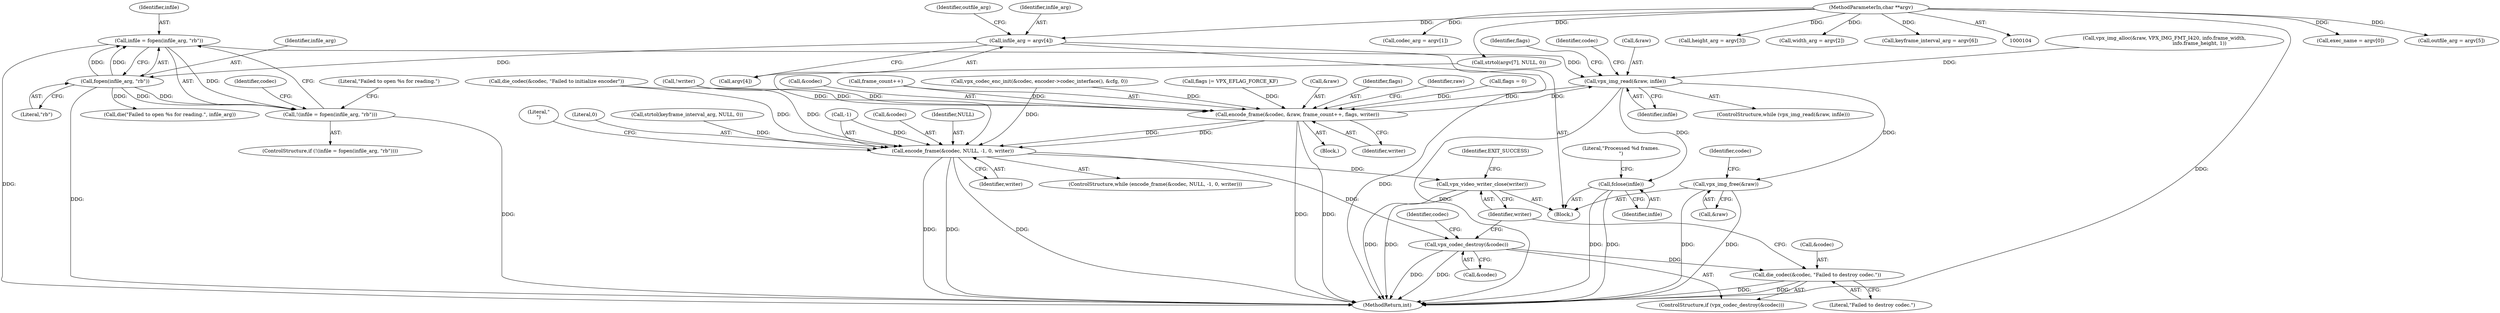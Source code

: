 digraph "0_Android_5a9753fca56f0eeb9f61e342b2fccffc364f9426_14@API" {
"1000407" [label="(Call,infile = fopen(infile_arg, \"rb\"))"];
"1000409" [label="(Call,fopen(infile_arg, \"rb\"))"];
"1000193" [label="(Call,infile_arg = argv[4])"];
"1000106" [label="(MethodParameterIn,char **argv)"];
"1000406" [label="(Call,!(infile = fopen(infile_arg, \"rb\")))"];
"1000428" [label="(Call,vpx_img_read(&raw, infile))"];
"1000450" [label="(Call,encode_frame(&codec, &raw, frame_count++, flags, writer))"];
"1000460" [label="(Call,encode_frame(&codec, NULL, -1, 0, writer))"];
"1000480" [label="(Call,vpx_codec_destroy(&codec))"];
"1000483" [label="(Call,die_codec(&codec, \"Failed to destroy codec.\"))"];
"1000487" [label="(Call,vpx_video_writer_close(writer))"];
"1000471" [label="(Call,fclose(infile))"];
"1000476" [label="(Call,vpx_img_free(&raw))"];
"1000432" [label="(Block,)"];
"1000472" [label="(Identifier,infile)"];
"1000476" [label="(Call,vpx_img_free(&raw))"];
"1000458" [label="(Identifier,writer)"];
"1000490" [label="(Identifier,EXIT_SUCCESS)"];
"1000460" [label="(Call,encode_frame(&codec, NULL, -1, 0, writer))"];
"1000467" [label="(Identifier,writer)"];
"1000482" [label="(Identifier,codec)"];
"1000193" [label="(Call,infile_arg = argv[4])"];
"1000167" [label="(Call,exec_name = argv[0])"];
"1000435" [label="(Identifier,flags)"];
"1000491" [label="(MethodReturn,int)"];
"1000450" [label="(Call,encode_frame(&codec, &raw, frame_count++, flags, writer))"];
"1000198" [label="(Call,outfile_arg = argv[5])"];
"1000430" [label="(Identifier,raw)"];
"1000451" [label="(Call,&codec)"];
"1000462" [label="(Identifier,codec)"];
"1000466" [label="(Literal,0)"];
"1000483" [label="(Call,die_codec(&codec, \"Failed to destroy codec.\"))"];
"1000400" [label="(Call,!writer)"];
"1000447" [label="(Call,flags |= VPX_EFLAG_FORCE_KF)"];
"1000481" [label="(Call,&codec)"];
"1000412" [label="(Call,die(\"Failed to open %s for reading.\", infile_arg))"];
"1000474" [label="(Literal,\"Processed %d frames.\n\")"];
"1000408" [label="(Identifier,infile)"];
"1000195" [label="(Call,argv[4])"];
"1000178" [label="(Call,codec_arg = argv[1])"];
"1000406" [label="(Call,!(infile = fopen(infile_arg, \"rb\")))"];
"1000194" [label="(Identifier,infile_arg)"];
"1000479" [label="(ControlStructure,if (vpx_codec_destroy(&codec)))"];
"1000410" [label="(Identifier,infile_arg)"];
"1000480" [label="(Call,vpx_codec_destroy(&codec))"];
"1000431" [label="(Identifier,infile)"];
"1000107" [label="(Block,)"];
"1000464" [label="(Call,-1)"];
"1000461" [label="(Call,&codec)"];
"1000485" [label="(Identifier,codec)"];
"1000418" [label="(Identifier,codec)"];
"1000407" [label="(Call,infile = fopen(infile_arg, \"rb\"))"];
"1000463" [label="(Identifier,NULL)"];
"1000453" [label="(Call,&raw)"];
"1000429" [label="(Call,&raw)"];
"1000188" [label="(Call,height_arg = argv[3])"];
"1000293" [label="(Call,vpx_img_alloc(&raw, VPX_IMG_FMT_I420, info.frame_width,\n                                             info.frame_height, 1))"];
"1000457" [label="(Identifier,flags)"];
"1000484" [label="(Call,&codec)"];
"1000416" [label="(Call,vpx_codec_enc_init(&codec, encoder->codec_interface(), &cfg, 0))"];
"1000477" [label="(Call,&raw)"];
"1000106" [label="(MethodParameterIn,char **argv)"];
"1000183" [label="(Call,width_arg = argv[2])"];
"1000199" [label="(Identifier,outfile_arg)"];
"1000486" [label="(Literal,\"Failed to destroy codec.\")"];
"1000470" [label="(Literal,\"\n\")"];
"1000428" [label="(Call,vpx_img_read(&raw, infile))"];
"1000405" [label="(ControlStructure,if (!(infile = fopen(infile_arg, \"rb\"))))"];
"1000434" [label="(Call,flags = 0)"];
"1000385" [label="(Call,strtol(argv[7], NULL, 0))"];
"1000455" [label="(Call,frame_count++)"];
"1000471" [label="(Call,fclose(infile))"];
"1000459" [label="(ControlStructure,while (encode_frame(&codec, NULL, -1, 0, writer)))"];
"1000427" [label="(ControlStructure,while (vpx_img_read(&raw, infile)))"];
"1000203" [label="(Call,keyframe_interval_arg = argv[6])"];
"1000409" [label="(Call,fopen(infile_arg, \"rb\"))"];
"1000413" [label="(Literal,\"Failed to open %s for reading.\")"];
"1000487" [label="(Call,vpx_video_writer_close(writer))"];
"1000423" [label="(Call,die_codec(&codec, \"Failed to initialize encoder\"))"];
"1000309" [label="(Call,strtol(keyframe_interval_arg, NULL, 0))"];
"1000411" [label="(Literal,\"rb\")"];
"1000488" [label="(Identifier,writer)"];
"1000407" -> "1000406"  [label="AST: "];
"1000407" -> "1000409"  [label="CFG: "];
"1000408" -> "1000407"  [label="AST: "];
"1000409" -> "1000407"  [label="AST: "];
"1000406" -> "1000407"  [label="CFG: "];
"1000407" -> "1000491"  [label="DDG: "];
"1000407" -> "1000406"  [label="DDG: "];
"1000409" -> "1000407"  [label="DDG: "];
"1000409" -> "1000407"  [label="DDG: "];
"1000407" -> "1000428"  [label="DDG: "];
"1000409" -> "1000411"  [label="CFG: "];
"1000410" -> "1000409"  [label="AST: "];
"1000411" -> "1000409"  [label="AST: "];
"1000409" -> "1000491"  [label="DDG: "];
"1000409" -> "1000406"  [label="DDG: "];
"1000409" -> "1000406"  [label="DDG: "];
"1000193" -> "1000409"  [label="DDG: "];
"1000409" -> "1000412"  [label="DDG: "];
"1000193" -> "1000107"  [label="AST: "];
"1000193" -> "1000195"  [label="CFG: "];
"1000194" -> "1000193"  [label="AST: "];
"1000195" -> "1000193"  [label="AST: "];
"1000199" -> "1000193"  [label="CFG: "];
"1000193" -> "1000491"  [label="DDG: "];
"1000106" -> "1000193"  [label="DDG: "];
"1000106" -> "1000104"  [label="AST: "];
"1000106" -> "1000491"  [label="DDG: "];
"1000106" -> "1000167"  [label="DDG: "];
"1000106" -> "1000178"  [label="DDG: "];
"1000106" -> "1000183"  [label="DDG: "];
"1000106" -> "1000188"  [label="DDG: "];
"1000106" -> "1000198"  [label="DDG: "];
"1000106" -> "1000203"  [label="DDG: "];
"1000106" -> "1000385"  [label="DDG: "];
"1000406" -> "1000405"  [label="AST: "];
"1000413" -> "1000406"  [label="CFG: "];
"1000418" -> "1000406"  [label="CFG: "];
"1000406" -> "1000491"  [label="DDG: "];
"1000428" -> "1000427"  [label="AST: "];
"1000428" -> "1000431"  [label="CFG: "];
"1000429" -> "1000428"  [label="AST: "];
"1000431" -> "1000428"  [label="AST: "];
"1000435" -> "1000428"  [label="CFG: "];
"1000462" -> "1000428"  [label="CFG: "];
"1000428" -> "1000491"  [label="DDG: "];
"1000293" -> "1000428"  [label="DDG: "];
"1000450" -> "1000428"  [label="DDG: "];
"1000428" -> "1000450"  [label="DDG: "];
"1000428" -> "1000471"  [label="DDG: "];
"1000428" -> "1000476"  [label="DDG: "];
"1000450" -> "1000432"  [label="AST: "];
"1000450" -> "1000458"  [label="CFG: "];
"1000451" -> "1000450"  [label="AST: "];
"1000453" -> "1000450"  [label="AST: "];
"1000455" -> "1000450"  [label="AST: "];
"1000457" -> "1000450"  [label="AST: "];
"1000458" -> "1000450"  [label="AST: "];
"1000430" -> "1000450"  [label="CFG: "];
"1000450" -> "1000491"  [label="DDG: "];
"1000450" -> "1000491"  [label="DDG: "];
"1000423" -> "1000450"  [label="DDG: "];
"1000416" -> "1000450"  [label="DDG: "];
"1000455" -> "1000450"  [label="DDG: "];
"1000434" -> "1000450"  [label="DDG: "];
"1000447" -> "1000450"  [label="DDG: "];
"1000400" -> "1000450"  [label="DDG: "];
"1000450" -> "1000460"  [label="DDG: "];
"1000450" -> "1000460"  [label="DDG: "];
"1000460" -> "1000459"  [label="AST: "];
"1000460" -> "1000467"  [label="CFG: "];
"1000461" -> "1000460"  [label="AST: "];
"1000463" -> "1000460"  [label="AST: "];
"1000464" -> "1000460"  [label="AST: "];
"1000466" -> "1000460"  [label="AST: "];
"1000467" -> "1000460"  [label="AST: "];
"1000470" -> "1000460"  [label="CFG: "];
"1000460" -> "1000491"  [label="DDG: "];
"1000460" -> "1000491"  [label="DDG: "];
"1000460" -> "1000491"  [label="DDG: "];
"1000423" -> "1000460"  [label="DDG: "];
"1000416" -> "1000460"  [label="DDG: "];
"1000385" -> "1000460"  [label="DDG: "];
"1000309" -> "1000460"  [label="DDG: "];
"1000464" -> "1000460"  [label="DDG: "];
"1000400" -> "1000460"  [label="DDG: "];
"1000460" -> "1000480"  [label="DDG: "];
"1000460" -> "1000487"  [label="DDG: "];
"1000480" -> "1000479"  [label="AST: "];
"1000480" -> "1000481"  [label="CFG: "];
"1000481" -> "1000480"  [label="AST: "];
"1000485" -> "1000480"  [label="CFG: "];
"1000488" -> "1000480"  [label="CFG: "];
"1000480" -> "1000491"  [label="DDG: "];
"1000480" -> "1000491"  [label="DDG: "];
"1000480" -> "1000483"  [label="DDG: "];
"1000483" -> "1000479"  [label="AST: "];
"1000483" -> "1000486"  [label="CFG: "];
"1000484" -> "1000483"  [label="AST: "];
"1000486" -> "1000483"  [label="AST: "];
"1000488" -> "1000483"  [label="CFG: "];
"1000483" -> "1000491"  [label="DDG: "];
"1000483" -> "1000491"  [label="DDG: "];
"1000487" -> "1000107"  [label="AST: "];
"1000487" -> "1000488"  [label="CFG: "];
"1000488" -> "1000487"  [label="AST: "];
"1000490" -> "1000487"  [label="CFG: "];
"1000487" -> "1000491"  [label="DDG: "];
"1000487" -> "1000491"  [label="DDG: "];
"1000471" -> "1000107"  [label="AST: "];
"1000471" -> "1000472"  [label="CFG: "];
"1000472" -> "1000471"  [label="AST: "];
"1000474" -> "1000471"  [label="CFG: "];
"1000471" -> "1000491"  [label="DDG: "];
"1000471" -> "1000491"  [label="DDG: "];
"1000476" -> "1000107"  [label="AST: "];
"1000476" -> "1000477"  [label="CFG: "];
"1000477" -> "1000476"  [label="AST: "];
"1000482" -> "1000476"  [label="CFG: "];
"1000476" -> "1000491"  [label="DDG: "];
"1000476" -> "1000491"  [label="DDG: "];
}
